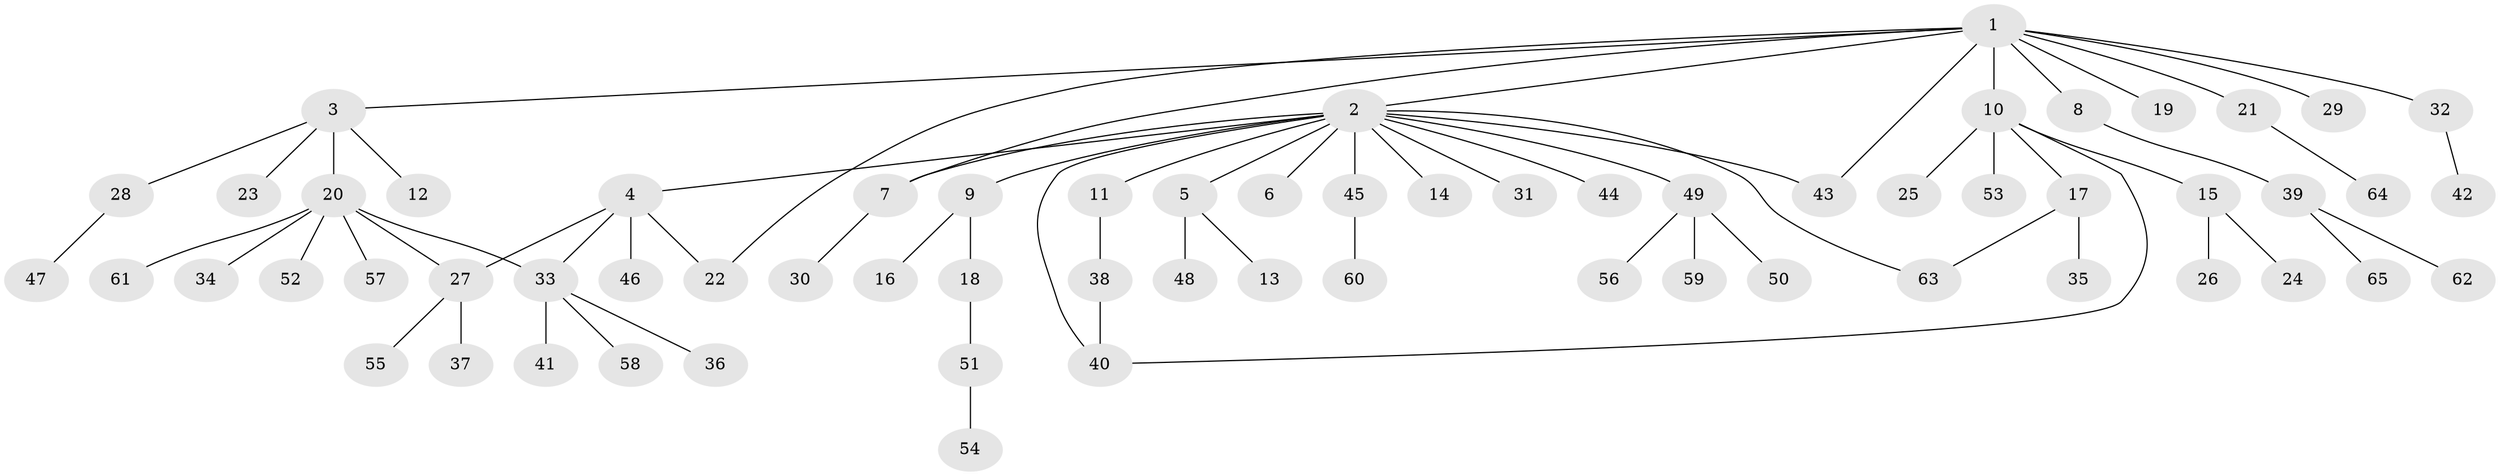// coarse degree distribution, {19: 0.022222222222222223, 1: 0.7333333333333333, 2: 0.15555555555555556, 3: 0.022222222222222223, 14: 0.022222222222222223, 5: 0.022222222222222223, 4: 0.022222222222222223}
// Generated by graph-tools (version 1.1) at 2025/51/03/04/25 21:51:59]
// undirected, 65 vertices, 72 edges
graph export_dot {
graph [start="1"]
  node [color=gray90,style=filled];
  1;
  2;
  3;
  4;
  5;
  6;
  7;
  8;
  9;
  10;
  11;
  12;
  13;
  14;
  15;
  16;
  17;
  18;
  19;
  20;
  21;
  22;
  23;
  24;
  25;
  26;
  27;
  28;
  29;
  30;
  31;
  32;
  33;
  34;
  35;
  36;
  37;
  38;
  39;
  40;
  41;
  42;
  43;
  44;
  45;
  46;
  47;
  48;
  49;
  50;
  51;
  52;
  53;
  54;
  55;
  56;
  57;
  58;
  59;
  60;
  61;
  62;
  63;
  64;
  65;
  1 -- 2;
  1 -- 3;
  1 -- 7;
  1 -- 8;
  1 -- 10;
  1 -- 19;
  1 -- 21;
  1 -- 22;
  1 -- 29;
  1 -- 32;
  1 -- 43;
  2 -- 4;
  2 -- 5;
  2 -- 6;
  2 -- 7;
  2 -- 9;
  2 -- 11;
  2 -- 14;
  2 -- 31;
  2 -- 40;
  2 -- 43;
  2 -- 44;
  2 -- 45;
  2 -- 49;
  2 -- 63;
  3 -- 12;
  3 -- 20;
  3 -- 23;
  3 -- 28;
  4 -- 22;
  4 -- 27;
  4 -- 33;
  4 -- 46;
  5 -- 13;
  5 -- 48;
  7 -- 30;
  8 -- 39;
  9 -- 16;
  9 -- 18;
  10 -- 15;
  10 -- 17;
  10 -- 25;
  10 -- 40;
  10 -- 53;
  11 -- 38;
  15 -- 24;
  15 -- 26;
  17 -- 35;
  17 -- 63;
  18 -- 51;
  20 -- 27;
  20 -- 33;
  20 -- 34;
  20 -- 52;
  20 -- 57;
  20 -- 61;
  21 -- 64;
  27 -- 37;
  27 -- 55;
  28 -- 47;
  32 -- 42;
  33 -- 36;
  33 -- 41;
  33 -- 58;
  38 -- 40;
  39 -- 62;
  39 -- 65;
  45 -- 60;
  49 -- 50;
  49 -- 56;
  49 -- 59;
  51 -- 54;
}
